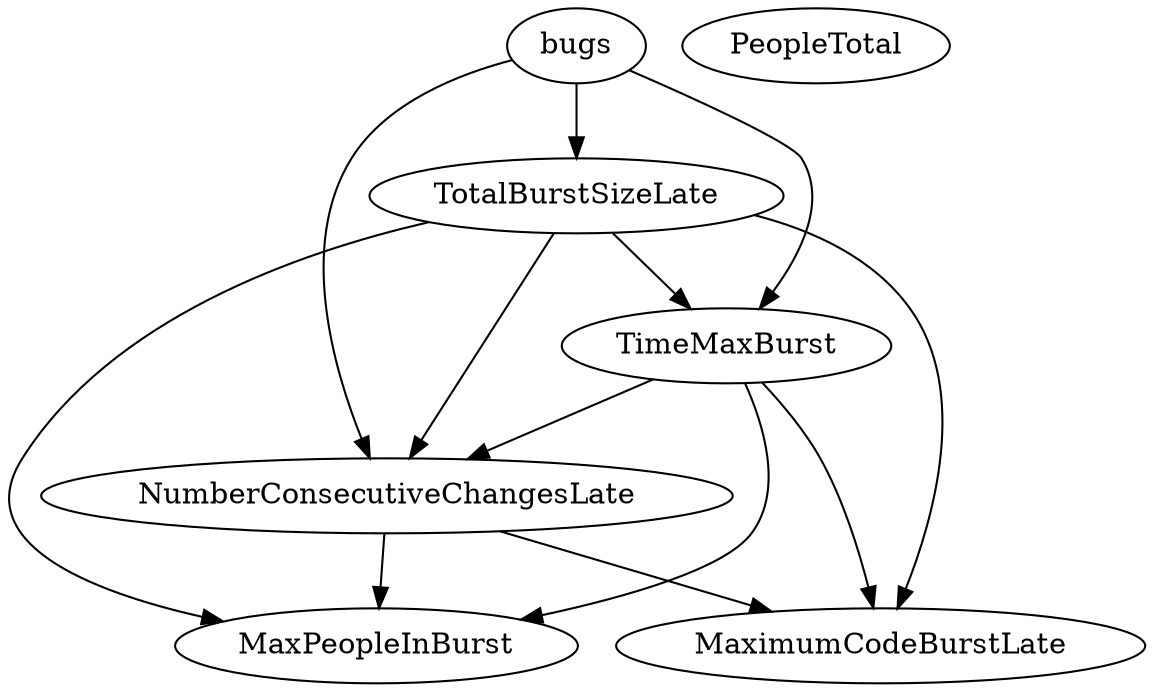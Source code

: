 digraph {
   NumberConsecutiveChangesLate;
   PeopleTotal;
   bugs;
   MaximumCodeBurstLate;
   TotalBurstSizeLate;
   MaxPeopleInBurst;
   TimeMaxBurst;
   NumberConsecutiveChangesLate -> MaximumCodeBurstLate;
   NumberConsecutiveChangesLate -> MaxPeopleInBurst;
   bugs -> NumberConsecutiveChangesLate;
   bugs -> TotalBurstSizeLate;
   bugs -> TimeMaxBurst;
   TotalBurstSizeLate -> NumberConsecutiveChangesLate;
   TotalBurstSizeLate -> MaximumCodeBurstLate;
   TotalBurstSizeLate -> MaxPeopleInBurst;
   TotalBurstSizeLate -> TimeMaxBurst;
   TimeMaxBurst -> NumberConsecutiveChangesLate;
   TimeMaxBurst -> MaximumCodeBurstLate;
   TimeMaxBurst -> MaxPeopleInBurst;
}
